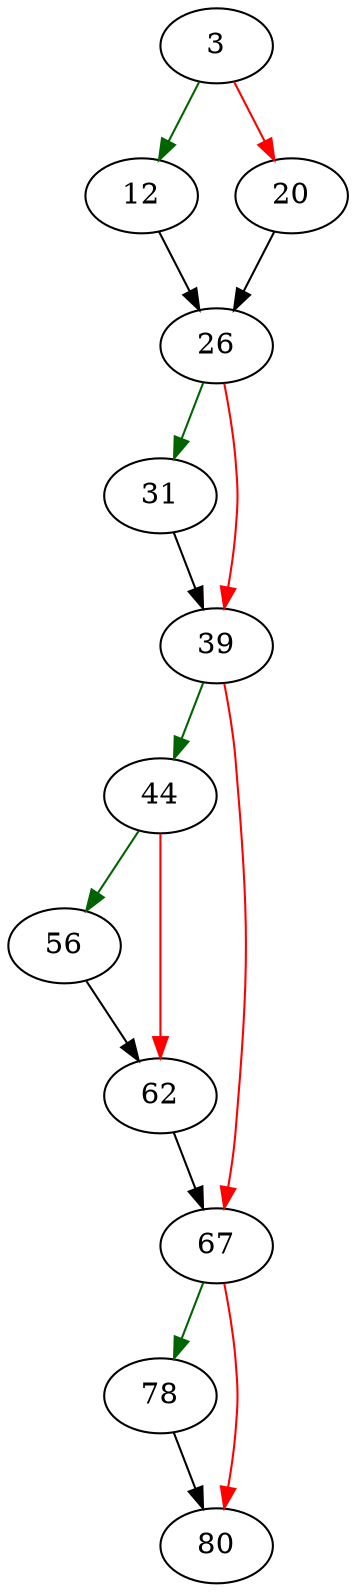 strict digraph "removeElementGivenHash" {
	// Node definitions.
	3 [entry=true];
	12;
	20;
	26;
	31;
	39;
	44;
	67;
	56;
	62;
	78;
	80;

	// Edge definitions.
	3 -> 12 [
		color=darkgreen
		cond=true
	];
	3 -> 20 [
		color=red
		cond=false
	];
	12 -> 26;
	20 -> 26;
	26 -> 31 [
		color=darkgreen
		cond=true
	];
	26 -> 39 [
		color=red
		cond=false
	];
	31 -> 39;
	39 -> 44 [
		color=darkgreen
		cond=true
	];
	39 -> 67 [
		color=red
		cond=false
	];
	44 -> 56 [
		color=darkgreen
		cond=true
	];
	44 -> 62 [
		color=red
		cond=false
	];
	67 -> 78 [
		color=darkgreen
		cond=true
	];
	67 -> 80 [
		color=red
		cond=false
	];
	56 -> 62;
	62 -> 67;
	78 -> 80;
}